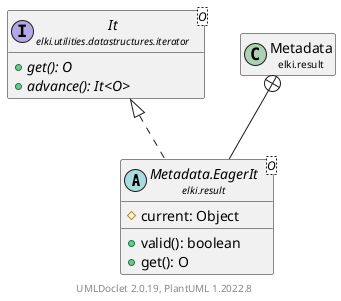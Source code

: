 @startuml
    remove .*\.(Instance|Par|Parameterizer|Factory)$
    set namespaceSeparator none
    hide empty fields
    hide empty methods

    abstract class "<size:14>Metadata.EagerIt\n<size:10>elki.result" as elki.result.Metadata.EagerIt<O> [[Metadata.EagerIt.html]] {
        #current: Object
        +valid(): boolean
        +get(): O
    }

    interface "<size:14>It\n<size:10>elki.utilities.datastructures.iterator" as elki.utilities.datastructures.iterator.It<O> [[../utilities/datastructures/iterator/It.html]] {
        {abstract} +get(): O
        {abstract} +advance(): It<O>
    }
    class "<size:14>Metadata\n<size:10>elki.result" as elki.result.Metadata [[Metadata.html]]

    elki.utilities.datastructures.iterator.It <|.. elki.result.Metadata.EagerIt
    elki.result.Metadata +-- elki.result.Metadata.EagerIt

    center footer UMLDoclet 2.0.19, PlantUML 1.2022.8
@enduml
